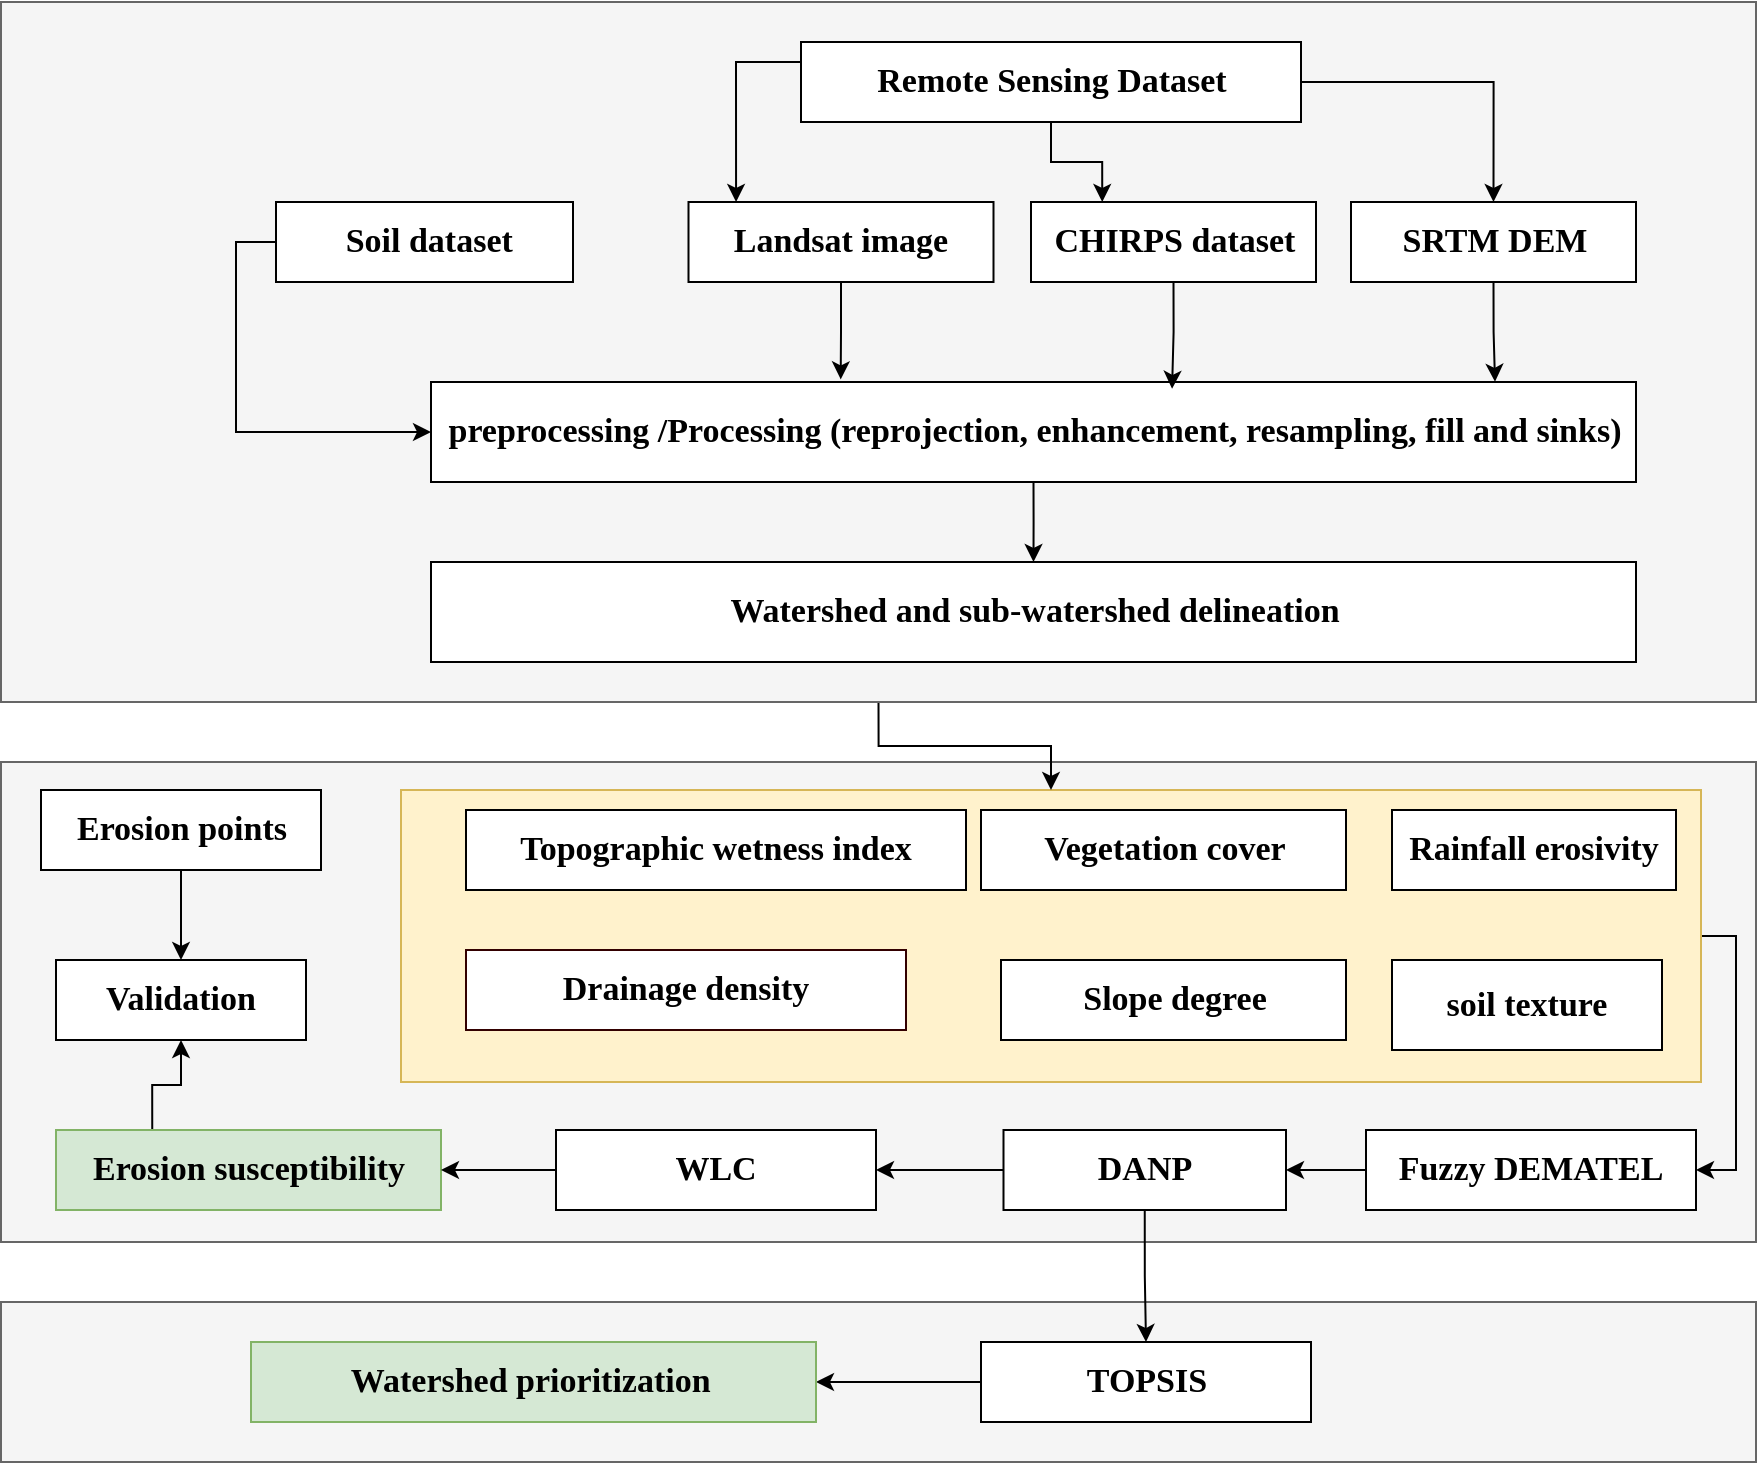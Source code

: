 <mxfile version="28.2.5">
  <diagram name="Page-1" id="t93nePplv1bX5VRD2M3A">
    <mxGraphModel dx="872" dy="439" grid="1" gridSize="10" guides="1" tooltips="1" connect="1" arrows="1" fold="1" page="1" pageScale="1" pageWidth="1169" pageHeight="827" math="0" shadow="0">
      <root>
        <mxCell id="0" />
        <mxCell id="1" parent="0" />
        <mxCell id="rc6Js2rve7goH0_EYzzB-37" value="" style="rounded=0;whiteSpace=wrap;html=1;fillColor=#f5f5f5;strokeColor=#666666;fontColor=#333333;" parent="1" vertex="1">
          <mxGeometry x="82.5" y="400" width="877.5" height="240" as="geometry" />
        </mxCell>
        <mxCell id="rc6Js2rve7goH0_EYzzB-49" style="edgeStyle=orthogonalEdgeStyle;rounded=0;orthogonalLoop=1;jettySize=auto;html=1;exitX=1;exitY=0.5;exitDx=0;exitDy=0;entryX=1;entryY=0.5;entryDx=0;entryDy=0;" parent="1" source="rc6Js2rve7goH0_EYzzB-39" target="rc6Js2rve7goH0_EYzzB-15" edge="1">
          <mxGeometry relative="1" as="geometry">
            <Array as="points">
              <mxPoint x="950" y="487" />
              <mxPoint x="950" y="604" />
            </Array>
          </mxGeometry>
        </mxCell>
        <mxCell id="rc6Js2rve7goH0_EYzzB-39" value="" style="rounded=0;whiteSpace=wrap;html=1;fillColor=#fff2cc;strokeColor=#d6b656;" parent="1" vertex="1">
          <mxGeometry x="282.5" y="414" width="650" height="146" as="geometry" />
        </mxCell>
        <mxCell id="rc6Js2rve7goH0_EYzzB-1" value="&lt;b&gt;&lt;font style=&quot;font-size: 17px;&quot; face=&quot;Times New Roman&quot;&gt;soil texture&lt;/font&gt;&lt;/b&gt;" style="rounded=0;whiteSpace=wrap;html=1;" parent="1" vertex="1">
          <mxGeometry x="778" y="499" width="135" height="45" as="geometry" />
        </mxCell>
        <mxCell id="rc6Js2rve7goH0_EYzzB-2" value="&lt;b&gt;&lt;font style=&quot;font-size: 17px;&quot; face=&quot;Times New Roman&quot;&gt;Topographic wetness index&lt;/font&gt;&lt;/b&gt;" style="rounded=0;whiteSpace=wrap;html=1;" parent="1" vertex="1">
          <mxGeometry x="315" y="424" width="250" height="40" as="geometry" />
        </mxCell>
        <mxCell id="rc6Js2rve7goH0_EYzzB-3" value="&lt;b&gt;&lt;font style=&quot;font-size: 17px;&quot; face=&quot;Times New Roman&quot;&gt;Vegetation cover&lt;/font&gt;&lt;/b&gt;" style="rounded=0;whiteSpace=wrap;html=1;" parent="1" vertex="1">
          <mxGeometry x="572.5" y="424" width="182.5" height="40" as="geometry" />
        </mxCell>
        <mxCell id="rc6Js2rve7goH0_EYzzB-48" style="edgeStyle=orthogonalEdgeStyle;rounded=0;orthogonalLoop=1;jettySize=auto;html=1;exitX=0.5;exitY=1;exitDx=0;exitDy=0;entryX=0.5;entryY=0;entryDx=0;entryDy=0;" parent="1" source="rc6Js2rve7goH0_EYzzB-36" target="rc6Js2rve7goH0_EYzzB-39" edge="1">
          <mxGeometry relative="1" as="geometry" />
        </mxCell>
        <mxCell id="rc6Js2rve7goH0_EYzzB-36" value="" style="rounded=0;whiteSpace=wrap;html=1;fillColor=#f5f5f5;strokeColor=#666666;fontColor=#333333;" parent="1" vertex="1">
          <mxGeometry x="82.5" y="20" width="877.5" height="350" as="geometry" />
        </mxCell>
        <mxCell id="rc6Js2rve7goH0_EYzzB-4" value="&lt;font face=&quot;Times New Roman&quot;&gt;&lt;span style=&quot;font-size: 17px;&quot;&gt;&lt;b&gt;Rainfall erosivity&lt;/b&gt;&lt;/span&gt;&lt;/font&gt;" style="rounded=0;whiteSpace=wrap;html=1;" parent="1" vertex="1">
          <mxGeometry x="778" y="424" width="142" height="40" as="geometry" />
        </mxCell>
        <mxCell id="rc6Js2rve7goH0_EYzzB-5" value="&lt;font face=&quot;Times New Roman&quot;&gt;&lt;span style=&quot;font-size: 17px;&quot;&gt;&lt;b&gt;Drainage density&lt;/b&gt;&lt;/span&gt;&lt;/font&gt;" style="rounded=0;whiteSpace=wrap;html=1;strokeColor=#330000;" parent="1" vertex="1">
          <mxGeometry x="315" y="494" width="220" height="40" as="geometry" />
        </mxCell>
        <mxCell id="rc6Js2rve7goH0_EYzzB-6" value="&lt;font face=&quot;Times New Roman&quot;&gt;&lt;span style=&quot;font-size: 17px;&quot;&gt;&lt;b&gt;Slope degree&lt;/b&gt;&lt;/span&gt;&lt;/font&gt;" style="rounded=0;whiteSpace=wrap;html=1;" parent="1" vertex="1">
          <mxGeometry x="582.5" y="499" width="172.5" height="40" as="geometry" />
        </mxCell>
        <mxCell id="rc6Js2rve7goH0_EYzzB-35" style="edgeStyle=orthogonalEdgeStyle;rounded=0;orthogonalLoop=1;jettySize=auto;html=1;exitX=0.5;exitY=1;exitDx=0;exitDy=0;" parent="1" source="rc6Js2rve7goH0_EYzzB-7" target="rc6Js2rve7goH0_EYzzB-22" edge="1">
          <mxGeometry relative="1" as="geometry" />
        </mxCell>
        <mxCell id="rc6Js2rve7goH0_EYzzB-7" value="&lt;font face=&quot;Times New Roman&quot;&gt;&lt;span style=&quot;font-size: 17px;&quot;&gt;&lt;b&gt;preprocessing /Processing (reprojection, enhancement, resampling, fill and sinks)&lt;/b&gt;&lt;/span&gt;&lt;/font&gt;" style="rounded=0;whiteSpace=wrap;html=1;" parent="1" vertex="1">
          <mxGeometry x="297.5" y="210" width="602.5" height="50" as="geometry" />
        </mxCell>
        <mxCell id="rc6Js2rve7goH0_EYzzB-8" value="&lt;font face=&quot;Times New Roman&quot;&gt;&lt;span style=&quot;font-size: 17px;&quot;&gt;&lt;b&gt;CHIRPS dataset&lt;/b&gt;&lt;/span&gt;&lt;/font&gt;" style="rounded=0;whiteSpace=wrap;html=1;" parent="1" vertex="1">
          <mxGeometry x="597.5" y="120" width="142.5" height="40" as="geometry" />
        </mxCell>
        <mxCell id="rc6Js2rve7goH0_EYzzB-9" value="&lt;font face=&quot;Times New Roman&quot;&gt;&lt;span style=&quot;font-size: 17px;&quot;&gt;&lt;b&gt;Landsat image&lt;/b&gt;&lt;/span&gt;&lt;/font&gt;" style="rounded=0;whiteSpace=wrap;html=1;" parent="1" vertex="1">
          <mxGeometry x="426.25" y="120" width="152.5" height="40" as="geometry" />
        </mxCell>
        <mxCell id="rc6Js2rve7goH0_EYzzB-10" value="&lt;font face=&quot;Times New Roman&quot;&gt;&lt;span style=&quot;font-size: 17px;&quot;&gt;&lt;b&gt;SRTM DEM&lt;/b&gt;&lt;/span&gt;&lt;/font&gt;" style="rounded=0;whiteSpace=wrap;html=1;" parent="1" vertex="1">
          <mxGeometry x="757.5" y="120" width="142.5" height="40" as="geometry" />
        </mxCell>
        <mxCell id="rc6Js2rve7goH0_EYzzB-31" style="edgeStyle=orthogonalEdgeStyle;rounded=0;orthogonalLoop=1;jettySize=auto;html=1;exitX=0;exitY=0.5;exitDx=0;exitDy=0;entryX=0;entryY=0.5;entryDx=0;entryDy=0;" parent="1" source="rc6Js2rve7goH0_EYzzB-11" target="rc6Js2rve7goH0_EYzzB-7" edge="1">
          <mxGeometry relative="1" as="geometry" />
        </mxCell>
        <mxCell id="rc6Js2rve7goH0_EYzzB-11" value="&lt;font face=&quot;Times New Roman&quot;&gt;&lt;span style=&quot;font-size: 17px;&quot;&gt;&lt;b&gt;&amp;nbsp;Soil dataset&lt;/b&gt;&lt;/span&gt;&lt;/font&gt;" style="rounded=0;whiteSpace=wrap;html=1;" parent="1" vertex="1">
          <mxGeometry x="220" y="120" width="148.5" height="40" as="geometry" />
        </mxCell>
        <mxCell id="rc6Js2rve7goH0_EYzzB-27" style="edgeStyle=orthogonalEdgeStyle;rounded=0;orthogonalLoop=1;jettySize=auto;html=1;exitX=1;exitY=0.5;exitDx=0;exitDy=0;entryX=0.5;entryY=0;entryDx=0;entryDy=0;" parent="1" source="rc6Js2rve7goH0_EYzzB-12" target="rc6Js2rve7goH0_EYzzB-10" edge="1">
          <mxGeometry relative="1" as="geometry" />
        </mxCell>
        <mxCell id="rc6Js2rve7goH0_EYzzB-30" style="edgeStyle=orthogonalEdgeStyle;rounded=0;orthogonalLoop=1;jettySize=auto;html=1;exitX=0.5;exitY=1;exitDx=0;exitDy=0;entryX=0.25;entryY=0;entryDx=0;entryDy=0;" parent="1" source="rc6Js2rve7goH0_EYzzB-12" target="rc6Js2rve7goH0_EYzzB-8" edge="1">
          <mxGeometry relative="1" as="geometry" />
        </mxCell>
        <mxCell id="rc6Js2rve7goH0_EYzzB-12" value="&lt;font face=&quot;Times New Roman&quot;&gt;&lt;span style=&quot;font-size: 17px;&quot;&gt;&lt;b&gt;Remote Sensing Dataset&lt;/b&gt;&lt;/span&gt;&lt;/font&gt;" style="rounded=0;whiteSpace=wrap;html=1;" parent="1" vertex="1">
          <mxGeometry x="482.5" y="40" width="250" height="40" as="geometry" />
        </mxCell>
        <mxCell id="rc6Js2rve7goH0_EYzzB-50" style="edgeStyle=orthogonalEdgeStyle;rounded=0;orthogonalLoop=1;jettySize=auto;html=1;exitX=0;exitY=0.5;exitDx=0;exitDy=0;entryX=1;entryY=0.5;entryDx=0;entryDy=0;" parent="1" source="rc6Js2rve7goH0_EYzzB-15" target="rc6Js2rve7goH0_EYzzB-16" edge="1">
          <mxGeometry relative="1" as="geometry" />
        </mxCell>
        <mxCell id="rc6Js2rve7goH0_EYzzB-15" value="&lt;font face=&quot;Times New Roman&quot;&gt;&lt;span style=&quot;font-size: 17px;&quot;&gt;&lt;b&gt;Fuzzy DEMATEL&lt;/b&gt;&lt;/span&gt;&lt;/font&gt;" style="rounded=0;whiteSpace=wrap;html=1;" parent="1" vertex="1">
          <mxGeometry x="765" y="584" width="165" height="40" as="geometry" />
        </mxCell>
        <mxCell id="rc6Js2rve7goH0_EYzzB-38" value="" style="rounded=0;whiteSpace=wrap;html=1;fillColor=#f5f5f5;strokeColor=#666666;fontColor=#333333;" parent="1" vertex="1">
          <mxGeometry x="82.5" y="670" width="877.5" height="80" as="geometry" />
        </mxCell>
        <mxCell id="rc6Js2rve7goH0_EYzzB-41" style="edgeStyle=orthogonalEdgeStyle;rounded=0;orthogonalLoop=1;jettySize=auto;html=1;exitX=0.5;exitY=1;exitDx=0;exitDy=0;" parent="1" source="rc6Js2rve7goH0_EYzzB-16" target="rc6Js2rve7goH0_EYzzB-17" edge="1">
          <mxGeometry relative="1" as="geometry" />
        </mxCell>
        <mxCell id="rc6Js2rve7goH0_EYzzB-44" style="edgeStyle=orthogonalEdgeStyle;rounded=0;orthogonalLoop=1;jettySize=auto;html=1;exitX=0;exitY=0.5;exitDx=0;exitDy=0;entryX=1;entryY=0.5;entryDx=0;entryDy=0;" parent="1" source="rc6Js2rve7goH0_EYzzB-16" target="rc6Js2rve7goH0_EYzzB-25" edge="1">
          <mxGeometry relative="1" as="geometry" />
        </mxCell>
        <mxCell id="rc6Js2rve7goH0_EYzzB-16" value="&lt;font face=&quot;Times New Roman&quot;&gt;&lt;span style=&quot;font-size: 17px;&quot;&gt;&lt;b&gt;DANP&lt;/b&gt;&lt;/span&gt;&lt;/font&gt;" style="rounded=0;whiteSpace=wrap;html=1;" parent="1" vertex="1">
          <mxGeometry x="583.75" y="584" width="141.25" height="40" as="geometry" />
        </mxCell>
        <mxCell id="rc6Js2rve7goH0_EYzzB-43" style="edgeStyle=orthogonalEdgeStyle;rounded=0;orthogonalLoop=1;jettySize=auto;html=1;exitX=0;exitY=0.5;exitDx=0;exitDy=0;entryX=1;entryY=0.5;entryDx=0;entryDy=0;" parent="1" source="rc6Js2rve7goH0_EYzzB-17" target="rc6Js2rve7goH0_EYzzB-19" edge="1">
          <mxGeometry relative="1" as="geometry" />
        </mxCell>
        <mxCell id="rc6Js2rve7goH0_EYzzB-17" value="&lt;font face=&quot;Times New Roman&quot;&gt;&lt;span style=&quot;font-size: 17px;&quot;&gt;&lt;b&gt;TOPSIS&lt;/b&gt;&lt;/span&gt;&lt;/font&gt;" style="rounded=0;whiteSpace=wrap;html=1;" parent="1" vertex="1">
          <mxGeometry x="572.5" y="690" width="165" height="40" as="geometry" />
        </mxCell>
        <mxCell id="rc6Js2rve7goH0_EYzzB-46" style="edgeStyle=orthogonalEdgeStyle;rounded=0;orthogonalLoop=1;jettySize=auto;html=1;exitX=0.25;exitY=0;exitDx=0;exitDy=0;" parent="1" source="rc6Js2rve7goH0_EYzzB-18" target="rc6Js2rve7goH0_EYzzB-20" edge="1">
          <mxGeometry relative="1" as="geometry" />
        </mxCell>
        <mxCell id="rc6Js2rve7goH0_EYzzB-18" value="&lt;font face=&quot;Times New Roman&quot;&gt;&lt;span style=&quot;font-size: 17px;&quot;&gt;&lt;b&gt;Erosion susceptibility&lt;/b&gt;&lt;/span&gt;&lt;/font&gt;" style="rounded=0;whiteSpace=wrap;html=1;fillColor=#d5e8d4;strokeColor=#82b366;" parent="1" vertex="1">
          <mxGeometry x="110" y="584" width="192.5" height="40" as="geometry" />
        </mxCell>
        <mxCell id="rc6Js2rve7goH0_EYzzB-19" value="&lt;font face=&quot;Times New Roman&quot;&gt;&lt;span style=&quot;font-size: 17px;&quot;&gt;&lt;b&gt;Watershed prioritization&amp;nbsp;&lt;/b&gt;&lt;/span&gt;&lt;/font&gt;" style="rounded=0;whiteSpace=wrap;html=1;fillColor=#d5e8d4;strokeColor=#82b366;" parent="1" vertex="1">
          <mxGeometry x="207.5" y="690" width="282.5" height="40" as="geometry" />
        </mxCell>
        <mxCell id="rc6Js2rve7goH0_EYzzB-20" value="&lt;font face=&quot;Times New Roman&quot;&gt;&lt;span style=&quot;font-size: 17px;&quot;&gt;&lt;b&gt;Validation&lt;/b&gt;&lt;/span&gt;&lt;/font&gt;" style="rounded=0;whiteSpace=wrap;html=1;" parent="1" vertex="1">
          <mxGeometry x="110" y="499" width="125" height="40" as="geometry" />
        </mxCell>
        <mxCell id="rc6Js2rve7goH0_EYzzB-47" style="edgeStyle=orthogonalEdgeStyle;rounded=0;orthogonalLoop=1;jettySize=auto;html=1;exitX=0.5;exitY=1;exitDx=0;exitDy=0;" parent="1" source="rc6Js2rve7goH0_EYzzB-21" target="rc6Js2rve7goH0_EYzzB-20" edge="1">
          <mxGeometry relative="1" as="geometry" />
        </mxCell>
        <mxCell id="rc6Js2rve7goH0_EYzzB-21" value="&lt;font face=&quot;Times New Roman&quot;&gt;&lt;span style=&quot;font-size: 17px;&quot;&gt;&lt;b&gt;Erosion points&lt;/b&gt;&lt;/span&gt;&lt;/font&gt;" style="rounded=0;whiteSpace=wrap;html=1;" parent="1" vertex="1">
          <mxGeometry x="102.5" y="414" width="140" height="40" as="geometry" />
        </mxCell>
        <mxCell id="rc6Js2rve7goH0_EYzzB-22" value="&lt;font face=&quot;Times New Roman&quot;&gt;&lt;span style=&quot;font-size: 17px;&quot;&gt;&lt;b&gt;Watershed and sub-watershed delineation&lt;/b&gt;&lt;/span&gt;&lt;/font&gt;" style="rounded=0;whiteSpace=wrap;html=1;" parent="1" vertex="1">
          <mxGeometry x="297.5" y="300" width="602.5" height="50" as="geometry" />
        </mxCell>
        <mxCell id="rc6Js2rve7goH0_EYzzB-45" style="edgeStyle=orthogonalEdgeStyle;rounded=0;orthogonalLoop=1;jettySize=auto;html=1;exitX=0;exitY=0.5;exitDx=0;exitDy=0;entryX=1;entryY=0.5;entryDx=0;entryDy=0;" parent="1" source="rc6Js2rve7goH0_EYzzB-25" target="rc6Js2rve7goH0_EYzzB-18" edge="1">
          <mxGeometry relative="1" as="geometry" />
        </mxCell>
        <mxCell id="rc6Js2rve7goH0_EYzzB-25" value="&lt;font face=&quot;Times New Roman&quot;&gt;&lt;span style=&quot;font-size: 17px;&quot;&gt;&lt;b&gt;WLC&lt;/b&gt;&lt;/span&gt;&lt;/font&gt;" style="rounded=0;whiteSpace=wrap;html=1;" parent="1" vertex="1">
          <mxGeometry x="360" y="584" width="160" height="40" as="geometry" />
        </mxCell>
        <mxCell id="rc6Js2rve7goH0_EYzzB-29" style="edgeStyle=orthogonalEdgeStyle;rounded=0;orthogonalLoop=1;jettySize=auto;html=1;exitX=0;exitY=0.25;exitDx=0;exitDy=0;entryX=0.156;entryY=0;entryDx=0;entryDy=0;entryPerimeter=0;" parent="1" source="rc6Js2rve7goH0_EYzzB-12" target="rc6Js2rve7goH0_EYzzB-9" edge="1">
          <mxGeometry relative="1" as="geometry" />
        </mxCell>
        <mxCell id="rc6Js2rve7goH0_EYzzB-32" style="edgeStyle=orthogonalEdgeStyle;rounded=0;orthogonalLoop=1;jettySize=auto;html=1;exitX=0.5;exitY=1;exitDx=0;exitDy=0;entryX=0.34;entryY=-0.026;entryDx=0;entryDy=0;entryPerimeter=0;" parent="1" source="rc6Js2rve7goH0_EYzzB-9" target="rc6Js2rve7goH0_EYzzB-7" edge="1">
          <mxGeometry relative="1" as="geometry" />
        </mxCell>
        <mxCell id="rc6Js2rve7goH0_EYzzB-33" style="edgeStyle=orthogonalEdgeStyle;rounded=0;orthogonalLoop=1;jettySize=auto;html=1;exitX=0.5;exitY=1;exitDx=0;exitDy=0;entryX=0.615;entryY=0.068;entryDx=0;entryDy=0;entryPerimeter=0;" parent="1" source="rc6Js2rve7goH0_EYzzB-8" target="rc6Js2rve7goH0_EYzzB-7" edge="1">
          <mxGeometry relative="1" as="geometry" />
        </mxCell>
        <mxCell id="rc6Js2rve7goH0_EYzzB-34" style="edgeStyle=orthogonalEdgeStyle;rounded=0;orthogonalLoop=1;jettySize=auto;html=1;exitX=0.5;exitY=1;exitDx=0;exitDy=0;entryX=0.883;entryY=-0.002;entryDx=0;entryDy=0;entryPerimeter=0;" parent="1" source="rc6Js2rve7goH0_EYzzB-10" target="rc6Js2rve7goH0_EYzzB-7" edge="1">
          <mxGeometry relative="1" as="geometry" />
        </mxCell>
      </root>
    </mxGraphModel>
  </diagram>
</mxfile>
